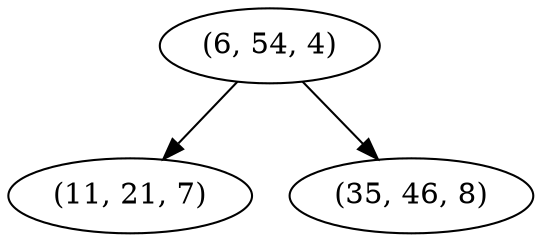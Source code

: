 digraph tree {
    "(6, 54, 4)";
    "(11, 21, 7)";
    "(35, 46, 8)";
    "(6, 54, 4)" -> "(11, 21, 7)";
    "(6, 54, 4)" -> "(35, 46, 8)";
}
